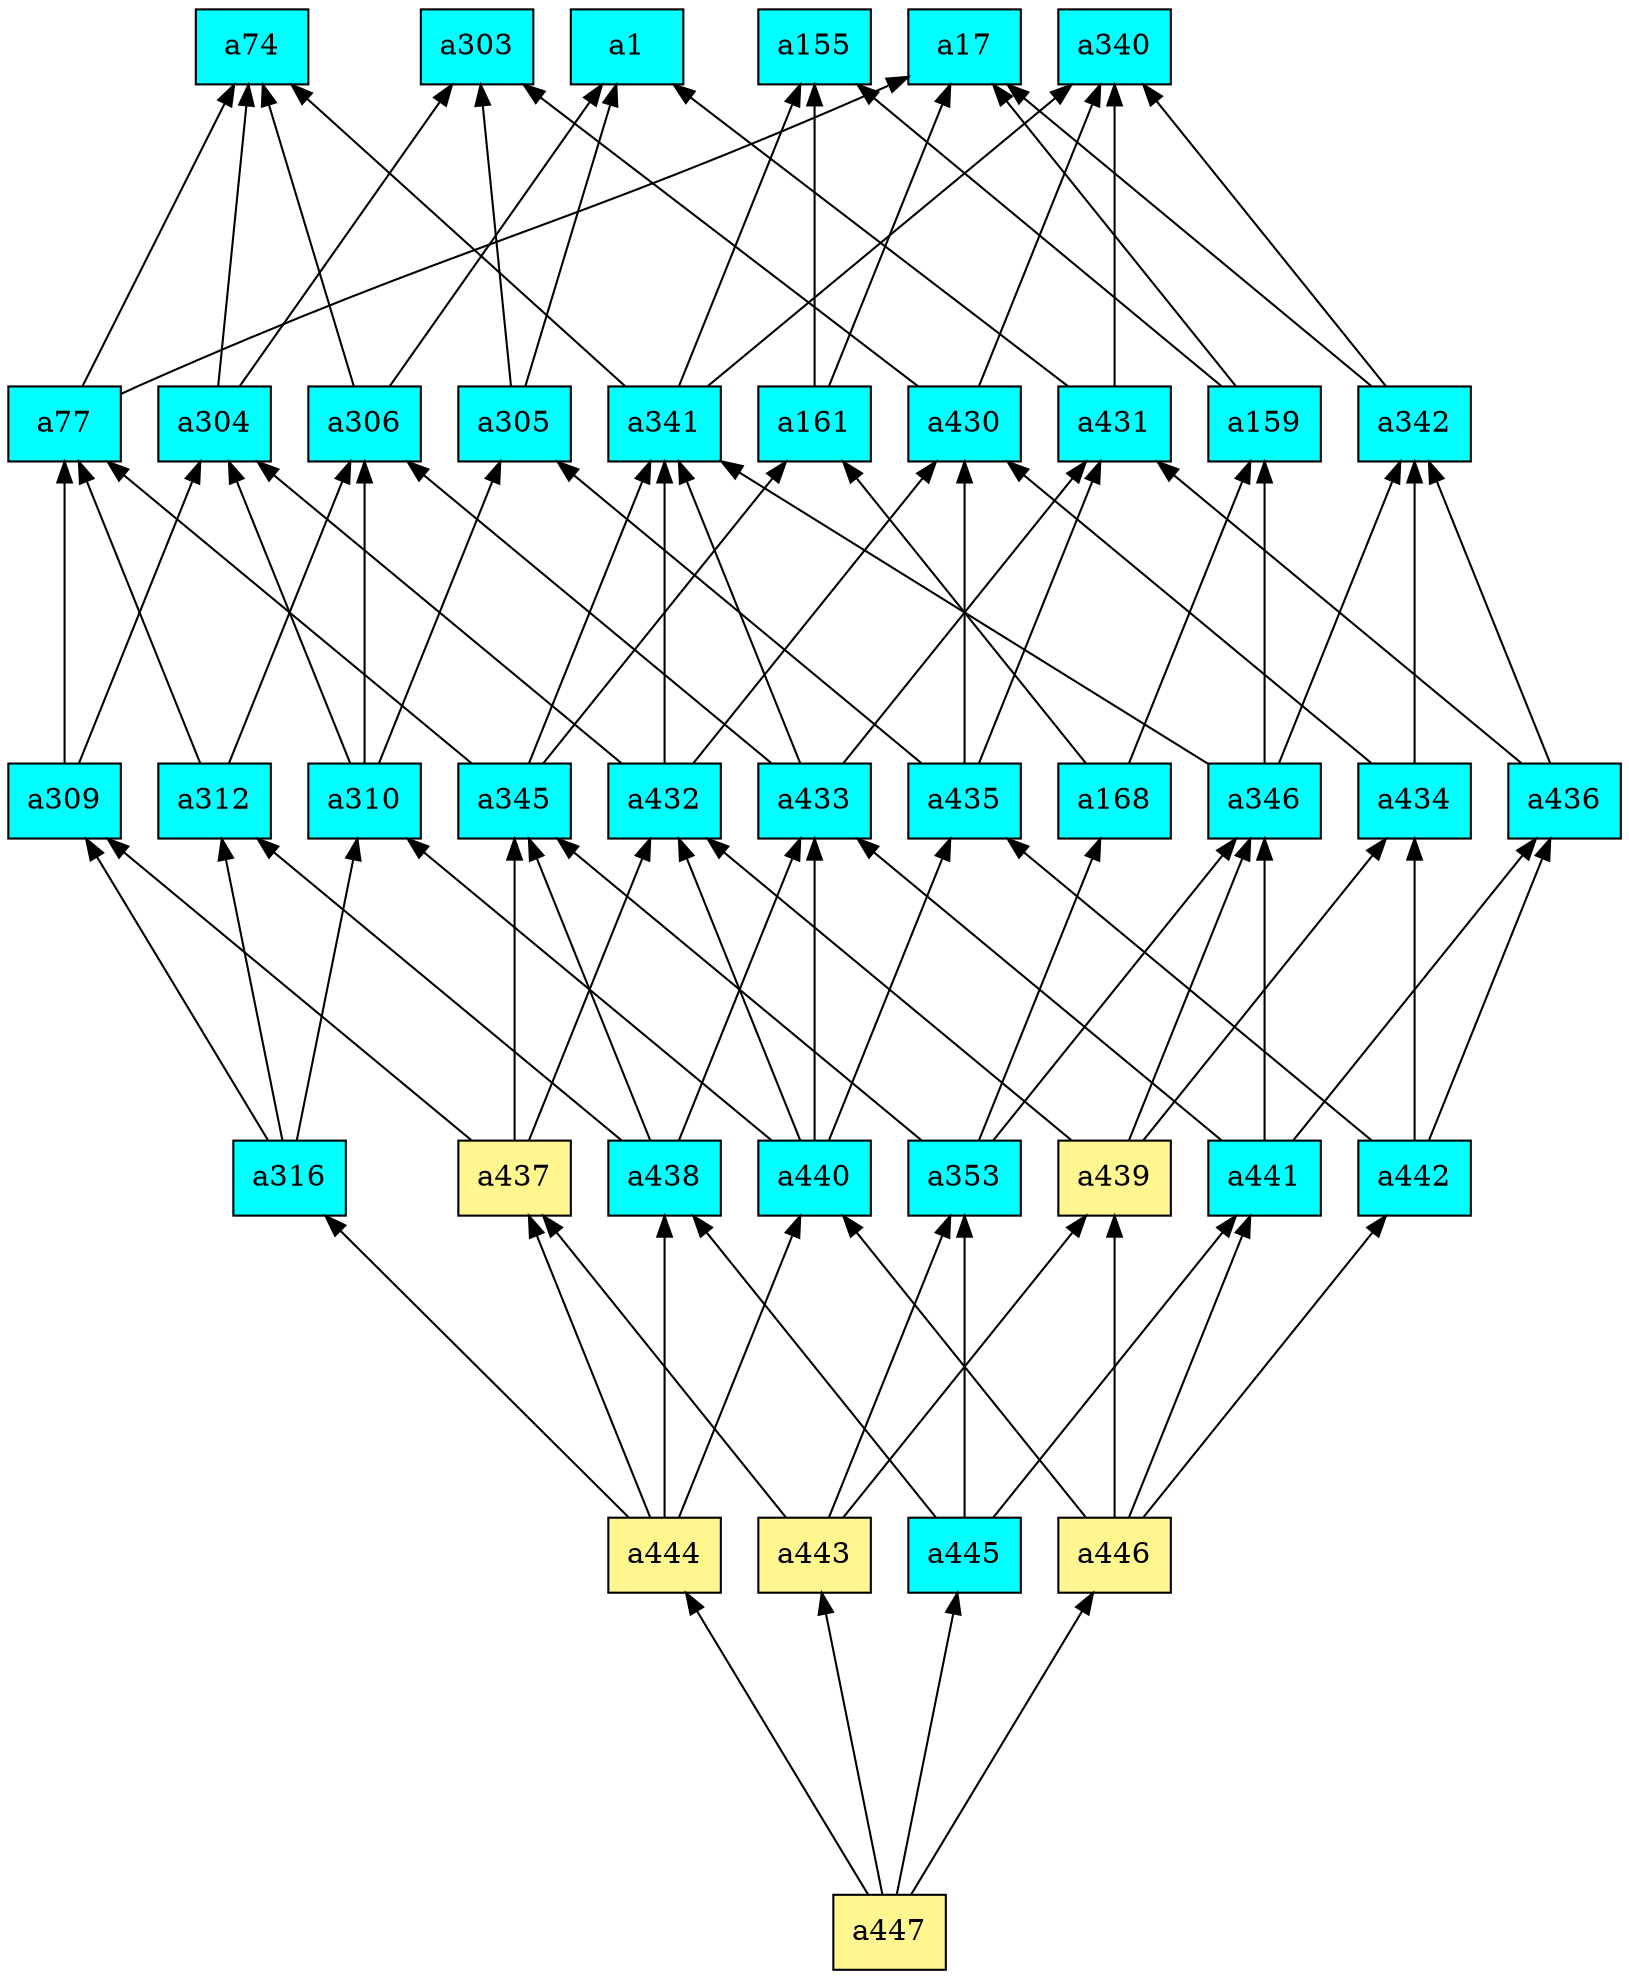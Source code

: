 digraph G {
rankdir=BT;ranksep="2.0";
"a74" [shape=record,fillcolor=cyan,style=filled,label="{a74}"];
"a444" [shape=record,fillcolor=khaki1,style=filled,label="{a444}"];
"a304" [shape=record,fillcolor=cyan,style=filled,label="{a304}"];
"a430" [shape=record,fillcolor=cyan,style=filled,label="{a430}"];
"a445" [shape=record,fillcolor=cyan,style=filled,label="{a445}"];
"a447" [shape=record,fillcolor=khaki1,style=filled,label="{a447}"];
"a431" [shape=record,fillcolor=cyan,style=filled,label="{a431}"];
"a77" [shape=record,fillcolor=cyan,style=filled,label="{a77}"];
"a438" [shape=record,fillcolor=cyan,style=filled,label="{a438}"];
"a340" [shape=record,fillcolor=cyan,style=filled,label="{a340}"];
"a442" [shape=record,fillcolor=cyan,style=filled,label="{a442}"];
"a303" [shape=record,fillcolor=cyan,style=filled,label="{a303}"];
"a437" [shape=record,fillcolor=khaki1,style=filled,label="{a437}"];
"a306" [shape=record,fillcolor=cyan,style=filled,label="{a306}"];
"a441" [shape=record,fillcolor=cyan,style=filled,label="{a441}"];
"a353" [shape=record,fillcolor=cyan,style=filled,label="{a353}"];
"a161" [shape=record,fillcolor=cyan,style=filled,label="{a161}"];
"a159" [shape=record,fillcolor=cyan,style=filled,label="{a159}"];
"a345" [shape=record,fillcolor=cyan,style=filled,label="{a345}"];
"a310" [shape=record,fillcolor=cyan,style=filled,label="{a310}"];
"a433" [shape=record,fillcolor=cyan,style=filled,label="{a433}"];
"a168" [shape=record,fillcolor=cyan,style=filled,label="{a168}"];
"a309" [shape=record,fillcolor=cyan,style=filled,label="{a309}"];
"a434" [shape=record,fillcolor=cyan,style=filled,label="{a434}"];
"a342" [shape=record,fillcolor=cyan,style=filled,label="{a342}"];
"a439" [shape=record,fillcolor=khaki1,style=filled,label="{a439}"];
"a312" [shape=record,fillcolor=cyan,style=filled,label="{a312}"];
"a17" [shape=record,fillcolor=cyan,style=filled,label="{a17}"];
"a440" [shape=record,fillcolor=cyan,style=filled,label="{a440}"];
"a341" [shape=record,fillcolor=cyan,style=filled,label="{a341}"];
"a1" [shape=record,fillcolor=cyan,style=filled,label="{a1}"];
"a436" [shape=record,fillcolor=cyan,style=filled,label="{a436}"];
"a316" [shape=record,fillcolor=cyan,style=filled,label="{a316}"];
"a305" [shape=record,fillcolor=cyan,style=filled,label="{a305}"];
"a446" [shape=record,fillcolor=khaki1,style=filled,label="{a446}"];
"a155" [shape=record,fillcolor=cyan,style=filled,label="{a155}"];
"a443" [shape=record,fillcolor=khaki1,style=filled,label="{a443}"];
"a432" [shape=record,fillcolor=cyan,style=filled,label="{a432}"];
"a346" [shape=record,fillcolor=cyan,style=filled,label="{a346}"];
"a435" [shape=record,fillcolor=cyan,style=filled,label="{a435}"];
"a444" -> "a438"
"a444" -> "a437"
"a444" -> "a440"
"a444" -> "a316"
"a304" -> "a303"
"a304" -> "a74"
"a430" -> "a303"
"a430" -> "a340"
"a445" -> "a438"
"a445" -> "a441"
"a445" -> "a353"
"a447" -> "a444"
"a447" -> "a445"
"a447" -> "a446"
"a447" -> "a443"
"a431" -> "a1"
"a431" -> "a340"
"a77" -> "a74"
"a77" -> "a17"
"a438" -> "a312"
"a438" -> "a345"
"a438" -> "a433"
"a442" -> "a434"
"a442" -> "a436"
"a442" -> "a435"
"a437" -> "a309"
"a437" -> "a345"
"a437" -> "a432"
"a306" -> "a1"
"a306" -> "a74"
"a441" -> "a436"
"a441" -> "a346"
"a441" -> "a433"
"a353" -> "a345"
"a353" -> "a346"
"a353" -> "a168"
"a161" -> "a155"
"a161" -> "a17"
"a159" -> "a155"
"a159" -> "a17"
"a345" -> "a161"
"a345" -> "a77"
"a345" -> "a341"
"a310" -> "a306"
"a310" -> "a304"
"a310" -> "a305"
"a433" -> "a306"
"a433" -> "a431"
"a433" -> "a341"
"a168" -> "a159"
"a168" -> "a161"
"a309" -> "a304"
"a309" -> "a77"
"a434" -> "a430"
"a434" -> "a342"
"a342" -> "a340"
"a342" -> "a17"
"a439" -> "a434"
"a439" -> "a432"
"a439" -> "a346"
"a312" -> "a306"
"a312" -> "a77"
"a440" -> "a432"
"a440" -> "a310"
"a440" -> "a433"
"a440" -> "a435"
"a341" -> "a340"
"a341" -> "a155"
"a341" -> "a74"
"a436" -> "a342"
"a436" -> "a431"
"a316" -> "a309"
"a316" -> "a310"
"a316" -> "a312"
"a305" -> "a303"
"a305" -> "a1"
"a446" -> "a442"
"a446" -> "a441"
"a446" -> "a439"
"a446" -> "a440"
"a443" -> "a437"
"a443" -> "a353"
"a443" -> "a439"
"a432" -> "a430"
"a432" -> "a304"
"a432" -> "a341"
"a346" -> "a342"
"a346" -> "a159"
"a346" -> "a341"
"a435" -> "a430"
"a435" -> "a431"
"a435" -> "a305"
}